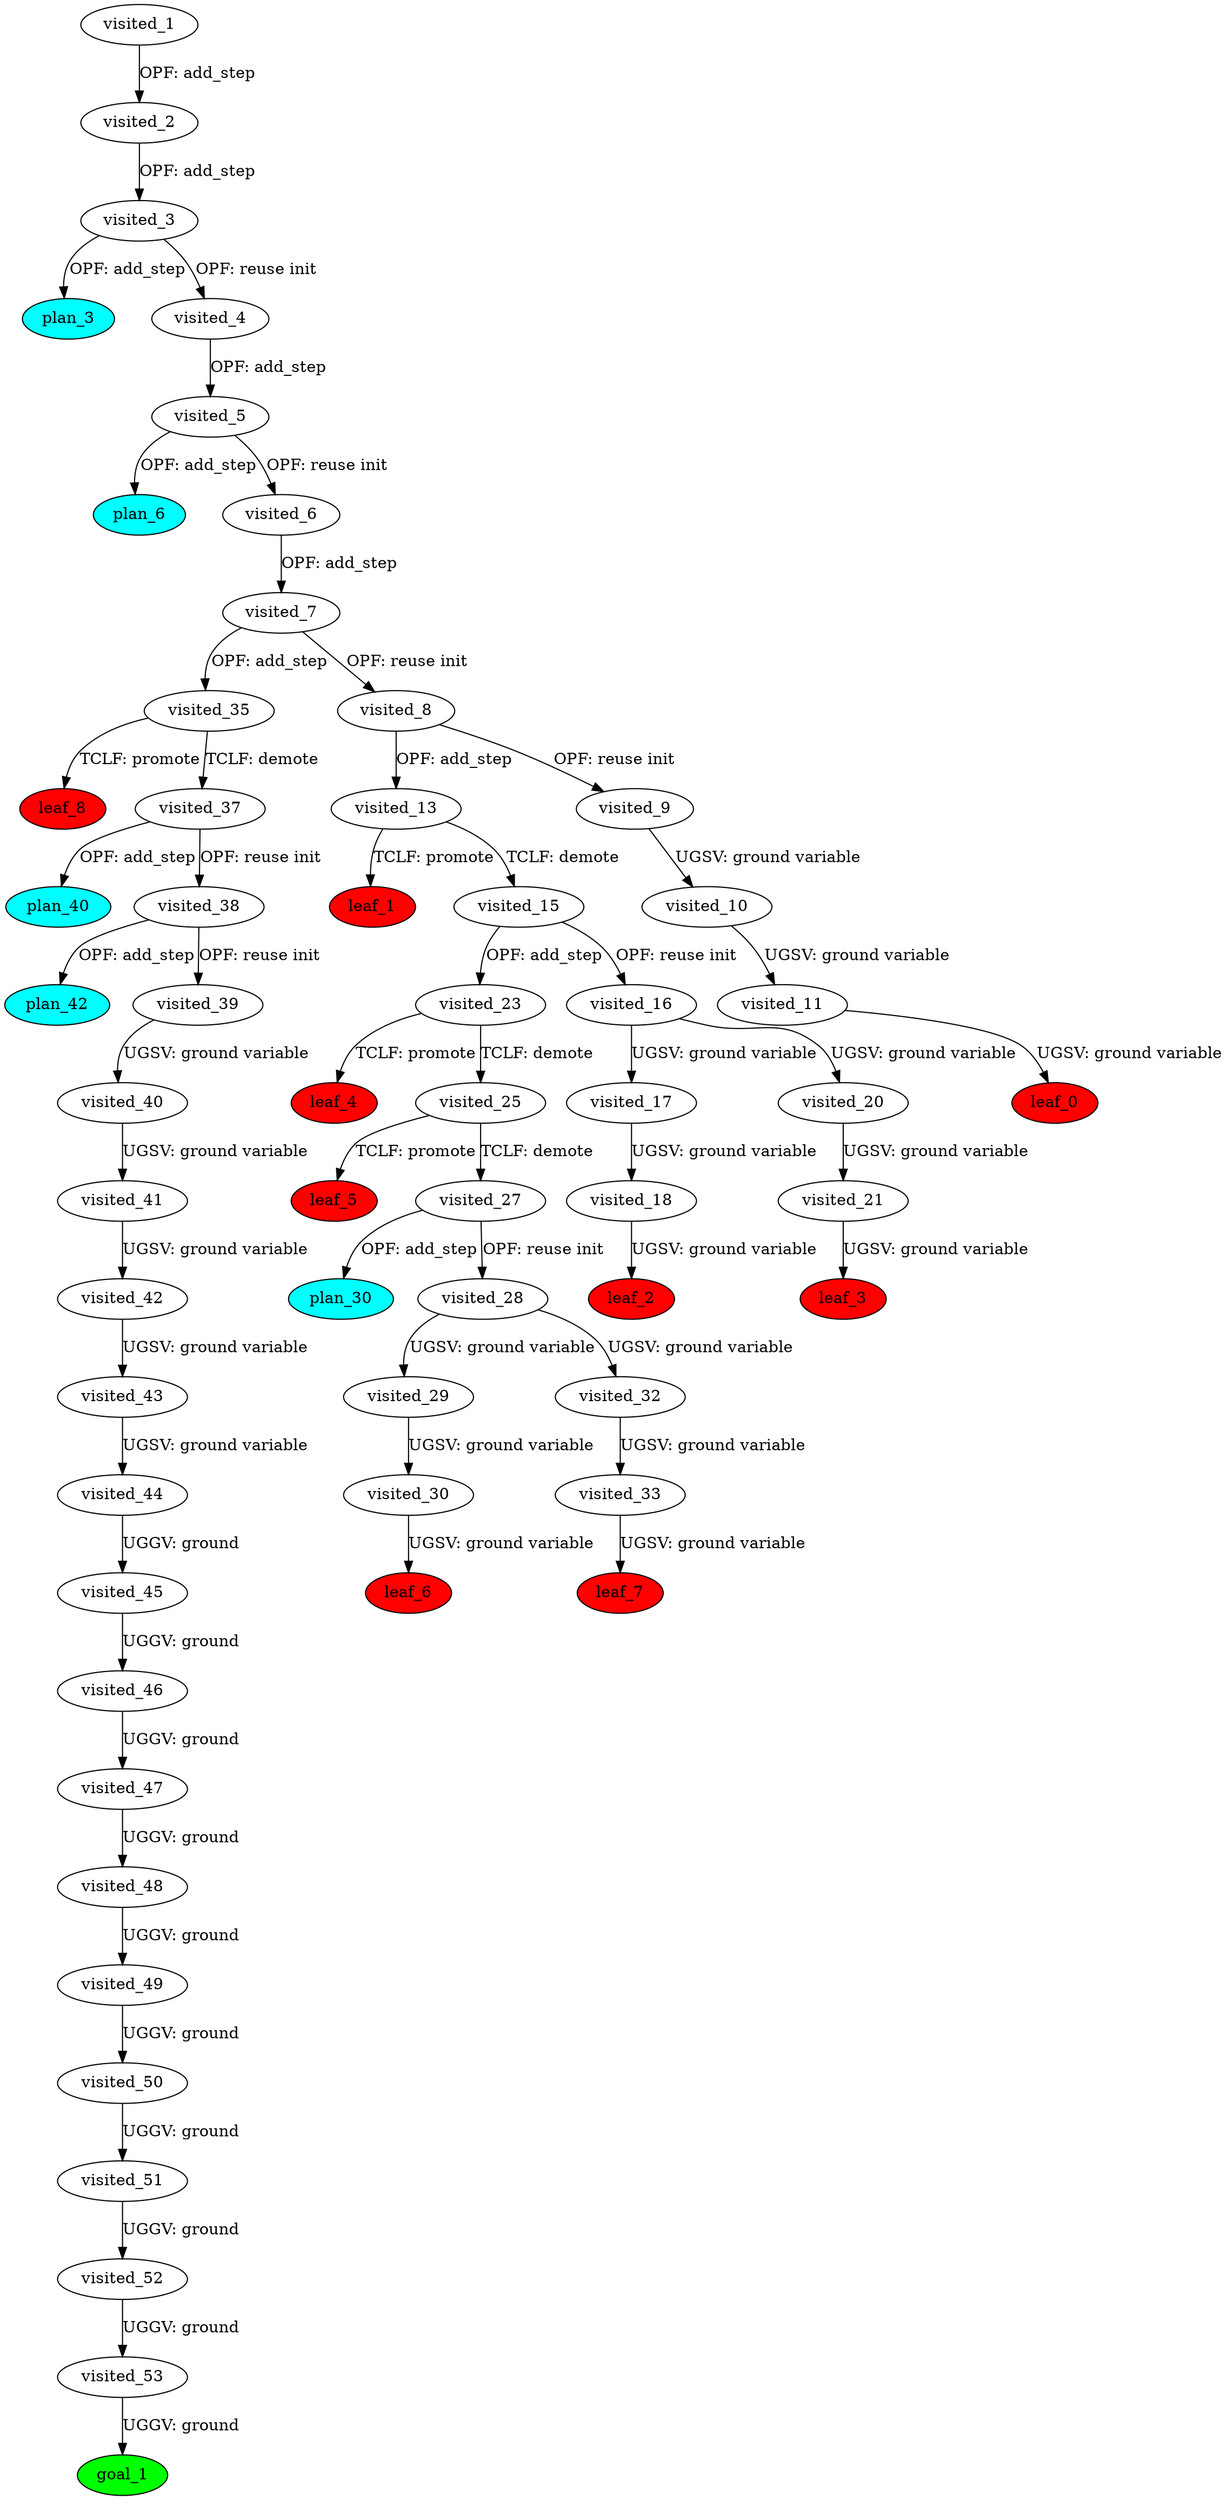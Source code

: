 digraph {
	"a0c1a4a0-cabc-20c9-657a-03835090f738" [label=plan_0 fillcolor=cyan style=filled]
	"a0c1a4a0-cabc-20c9-657a-03835090f738" [label=visited_1 fillcolor=white style=filled]
	"6f985199-a54d-babd-d03c-c7a781227e99" [label=plan_1 fillcolor=cyan style=filled]
	"a0c1a4a0-cabc-20c9-657a-03835090f738" -> "6f985199-a54d-babd-d03c-c7a781227e99" [label="OPF: add_step"]
	"6f985199-a54d-babd-d03c-c7a781227e99" [label=visited_2 fillcolor=white style=filled]
	"639cc24b-3344-069d-3d61-7f6f73e51a80" [label=plan_2 fillcolor=cyan style=filled]
	"6f985199-a54d-babd-d03c-c7a781227e99" -> "639cc24b-3344-069d-3d61-7f6f73e51a80" [label="OPF: add_step"]
	"639cc24b-3344-069d-3d61-7f6f73e51a80" [label=visited_3 fillcolor=white style=filled]
	"23ded05f-3ced-3565-d3b1-f0380e5278bc" [label=plan_3 fillcolor=cyan style=filled]
	"639cc24b-3344-069d-3d61-7f6f73e51a80" -> "23ded05f-3ced-3565-d3b1-f0380e5278bc" [label="OPF: add_step"]
	"bc2cb24d-5129-8d40-ea04-3a419d37e0c2" [label=plan_4 fillcolor=cyan style=filled]
	"639cc24b-3344-069d-3d61-7f6f73e51a80" -> "bc2cb24d-5129-8d40-ea04-3a419d37e0c2" [label="OPF: reuse init"]
	"bc2cb24d-5129-8d40-ea04-3a419d37e0c2" [label=visited_4 fillcolor=white style=filled]
	"b3866da3-f28a-09ed-8685-de335ed2b1bc" [label=plan_5 fillcolor=cyan style=filled]
	"bc2cb24d-5129-8d40-ea04-3a419d37e0c2" -> "b3866da3-f28a-09ed-8685-de335ed2b1bc" [label="OPF: add_step"]
	"b3866da3-f28a-09ed-8685-de335ed2b1bc" [label=visited_5 fillcolor=white style=filled]
	"4c5f7b3f-04c7-06d1-6557-bf412e47d725" [label=plan_6 fillcolor=cyan style=filled]
	"b3866da3-f28a-09ed-8685-de335ed2b1bc" -> "4c5f7b3f-04c7-06d1-6557-bf412e47d725" [label="OPF: add_step"]
	"6223adef-0a40-8b09-1fbf-78549901f2eb" [label=plan_7 fillcolor=cyan style=filled]
	"b3866da3-f28a-09ed-8685-de335ed2b1bc" -> "6223adef-0a40-8b09-1fbf-78549901f2eb" [label="OPF: reuse init"]
	"6223adef-0a40-8b09-1fbf-78549901f2eb" [label=visited_6 fillcolor=white style=filled]
	"cd94e71d-2d59-2e6d-f54f-a9c6eac4d95d" [label=plan_8 fillcolor=cyan style=filled]
	"6223adef-0a40-8b09-1fbf-78549901f2eb" -> "cd94e71d-2d59-2e6d-f54f-a9c6eac4d95d" [label="OPF: add_step"]
	"cd94e71d-2d59-2e6d-f54f-a9c6eac4d95d" [label=visited_7 fillcolor=white style=filled]
	"0e659032-6ab1-b7ad-8575-7d4cab0cef6b" [label=plan_9 fillcolor=cyan style=filled]
	"cd94e71d-2d59-2e6d-f54f-a9c6eac4d95d" -> "0e659032-6ab1-b7ad-8575-7d4cab0cef6b" [label="OPF: add_step"]
	"5ffcee98-1ede-1b5e-fa00-8d7550f55167" [label=plan_10 fillcolor=cyan style=filled]
	"cd94e71d-2d59-2e6d-f54f-a9c6eac4d95d" -> "5ffcee98-1ede-1b5e-fa00-8d7550f55167" [label="OPF: reuse init"]
	"5ffcee98-1ede-1b5e-fa00-8d7550f55167" [label=visited_8 fillcolor=white style=filled]
	"e19bbc4e-ba2f-6ca6-6a0a-b7ba689ddd56" [label=plan_11 fillcolor=cyan style=filled]
	"5ffcee98-1ede-1b5e-fa00-8d7550f55167" -> "e19bbc4e-ba2f-6ca6-6a0a-b7ba689ddd56" [label="OPF: add_step"]
	"353f551f-7b45-b25b-067b-f01e1fb07eb7" [label=plan_12 fillcolor=cyan style=filled]
	"5ffcee98-1ede-1b5e-fa00-8d7550f55167" -> "353f551f-7b45-b25b-067b-f01e1fb07eb7" [label="OPF: reuse init"]
	"353f551f-7b45-b25b-067b-f01e1fb07eb7" [label=visited_9 fillcolor=white style=filled]
	"ba35f14a-3b83-c004-f8b5-2c4f689527ce" [label=plan_13 fillcolor=cyan style=filled]
	"353f551f-7b45-b25b-067b-f01e1fb07eb7" -> "ba35f14a-3b83-c004-f8b5-2c4f689527ce" [label="UGSV: ground variable"]
	"ba35f14a-3b83-c004-f8b5-2c4f689527ce" [label=visited_10 fillcolor=white style=filled]
	"96faff69-e0ec-e936-6195-24da8d4b9caf" [label=plan_14 fillcolor=cyan style=filled]
	"ba35f14a-3b83-c004-f8b5-2c4f689527ce" -> "96faff69-e0ec-e936-6195-24da8d4b9caf" [label="UGSV: ground variable"]
	"96faff69-e0ec-e936-6195-24da8d4b9caf" [label=visited_11 fillcolor=white style=filled]
	"3ad47906-8b9f-aeee-4b6f-1236f4850bd0" [label=plan_15 fillcolor=cyan style=filled]
	"96faff69-e0ec-e936-6195-24da8d4b9caf" -> "3ad47906-8b9f-aeee-4b6f-1236f4850bd0" [label="UGSV: ground variable"]
	"3ad47906-8b9f-aeee-4b6f-1236f4850bd0" [label=visited_12 fillcolor=white style=filled]
	"3ad47906-8b9f-aeee-4b6f-1236f4850bd0" [label=leaf_0 fillcolor=red style=filled]
	"e19bbc4e-ba2f-6ca6-6a0a-b7ba689ddd56" [label=visited_13 fillcolor=white style=filled]
	"3a140300-cc08-73a9-c0b4-a8a8e242f394" [label=plan_16 fillcolor=cyan style=filled]
	"e19bbc4e-ba2f-6ca6-6a0a-b7ba689ddd56" -> "3a140300-cc08-73a9-c0b4-a8a8e242f394" [label="TCLF: promote"]
	"6a4df5dd-6ff9-5246-78fc-5f403c088b2d" [label=plan_17 fillcolor=cyan style=filled]
	"e19bbc4e-ba2f-6ca6-6a0a-b7ba689ddd56" -> "6a4df5dd-6ff9-5246-78fc-5f403c088b2d" [label="TCLF: demote"]
	"3a140300-cc08-73a9-c0b4-a8a8e242f394" [label=visited_14 fillcolor=white style=filled]
	"3a140300-cc08-73a9-c0b4-a8a8e242f394" [label=leaf_1 fillcolor=red style=filled]
	"6a4df5dd-6ff9-5246-78fc-5f403c088b2d" [label=visited_15 fillcolor=white style=filled]
	"b68cb159-90c2-628a-c489-abf16ca10bbe" [label=plan_18 fillcolor=cyan style=filled]
	"6a4df5dd-6ff9-5246-78fc-5f403c088b2d" -> "b68cb159-90c2-628a-c489-abf16ca10bbe" [label="OPF: add_step"]
	"e4952f5d-f4be-d14f-b337-24bb4a160853" [label=plan_19 fillcolor=cyan style=filled]
	"6a4df5dd-6ff9-5246-78fc-5f403c088b2d" -> "e4952f5d-f4be-d14f-b337-24bb4a160853" [label="OPF: reuse init"]
	"e4952f5d-f4be-d14f-b337-24bb4a160853" [label=visited_16 fillcolor=white style=filled]
	"5db0638b-dcdf-f5b7-7364-db4d6169539d" [label=plan_20 fillcolor=cyan style=filled]
	"e4952f5d-f4be-d14f-b337-24bb4a160853" -> "5db0638b-dcdf-f5b7-7364-db4d6169539d" [label="UGSV: ground variable"]
	"cb6ddd37-406a-6426-3421-45953d45c40d" [label=plan_21 fillcolor=cyan style=filled]
	"e4952f5d-f4be-d14f-b337-24bb4a160853" -> "cb6ddd37-406a-6426-3421-45953d45c40d" [label="UGSV: ground variable"]
	"5db0638b-dcdf-f5b7-7364-db4d6169539d" [label=visited_17 fillcolor=white style=filled]
	"0e7e35fb-46f7-1e63-4b6d-dca808861b5f" [label=plan_22 fillcolor=cyan style=filled]
	"5db0638b-dcdf-f5b7-7364-db4d6169539d" -> "0e7e35fb-46f7-1e63-4b6d-dca808861b5f" [label="UGSV: ground variable"]
	"0e7e35fb-46f7-1e63-4b6d-dca808861b5f" [label=visited_18 fillcolor=white style=filled]
	"900e139e-c303-ec2c-7d23-bec30bbea66c" [label=plan_23 fillcolor=cyan style=filled]
	"0e7e35fb-46f7-1e63-4b6d-dca808861b5f" -> "900e139e-c303-ec2c-7d23-bec30bbea66c" [label="UGSV: ground variable"]
	"900e139e-c303-ec2c-7d23-bec30bbea66c" [label=visited_19 fillcolor=white style=filled]
	"900e139e-c303-ec2c-7d23-bec30bbea66c" [label=leaf_2 fillcolor=red style=filled]
	"cb6ddd37-406a-6426-3421-45953d45c40d" [label=visited_20 fillcolor=white style=filled]
	"49529a0e-a50a-c7c5-da72-79d706091714" [label=plan_24 fillcolor=cyan style=filled]
	"cb6ddd37-406a-6426-3421-45953d45c40d" -> "49529a0e-a50a-c7c5-da72-79d706091714" [label="UGSV: ground variable"]
	"49529a0e-a50a-c7c5-da72-79d706091714" [label=visited_21 fillcolor=white style=filled]
	"7c0b8fb0-1172-9ae8-6079-ebcd4a2824d7" [label=plan_25 fillcolor=cyan style=filled]
	"49529a0e-a50a-c7c5-da72-79d706091714" -> "7c0b8fb0-1172-9ae8-6079-ebcd4a2824d7" [label="UGSV: ground variable"]
	"7c0b8fb0-1172-9ae8-6079-ebcd4a2824d7" [label=visited_22 fillcolor=white style=filled]
	"7c0b8fb0-1172-9ae8-6079-ebcd4a2824d7" [label=leaf_3 fillcolor=red style=filled]
	"b68cb159-90c2-628a-c489-abf16ca10bbe" [label=visited_23 fillcolor=white style=filled]
	"e93f7e4e-3cd9-3777-fabd-9bd21b3cdf2b" [label=plan_26 fillcolor=cyan style=filled]
	"b68cb159-90c2-628a-c489-abf16ca10bbe" -> "e93f7e4e-3cd9-3777-fabd-9bd21b3cdf2b" [label="TCLF: promote"]
	"e17b9d34-790c-4b0c-341b-b19fcf058acf" [label=plan_27 fillcolor=cyan style=filled]
	"b68cb159-90c2-628a-c489-abf16ca10bbe" -> "e17b9d34-790c-4b0c-341b-b19fcf058acf" [label="TCLF: demote"]
	"e93f7e4e-3cd9-3777-fabd-9bd21b3cdf2b" [label=visited_24 fillcolor=white style=filled]
	"e93f7e4e-3cd9-3777-fabd-9bd21b3cdf2b" [label=leaf_4 fillcolor=red style=filled]
	"e17b9d34-790c-4b0c-341b-b19fcf058acf" [label=visited_25 fillcolor=white style=filled]
	"e4a05401-ff40-ceee-b73e-0118daa53c0d" [label=plan_28 fillcolor=cyan style=filled]
	"e17b9d34-790c-4b0c-341b-b19fcf058acf" -> "e4a05401-ff40-ceee-b73e-0118daa53c0d" [label="TCLF: promote"]
	"1ca72fab-0cf5-f906-8d74-a6ffe981e3ad" [label=plan_29 fillcolor=cyan style=filled]
	"e17b9d34-790c-4b0c-341b-b19fcf058acf" -> "1ca72fab-0cf5-f906-8d74-a6ffe981e3ad" [label="TCLF: demote"]
	"e4a05401-ff40-ceee-b73e-0118daa53c0d" [label=visited_26 fillcolor=white style=filled]
	"e4a05401-ff40-ceee-b73e-0118daa53c0d" [label=leaf_5 fillcolor=red style=filled]
	"1ca72fab-0cf5-f906-8d74-a6ffe981e3ad" [label=visited_27 fillcolor=white style=filled]
	"5c80db31-b72c-af16-30b7-8ae742f2185e" [label=plan_30 fillcolor=cyan style=filled]
	"1ca72fab-0cf5-f906-8d74-a6ffe981e3ad" -> "5c80db31-b72c-af16-30b7-8ae742f2185e" [label="OPF: add_step"]
	"e8918d13-e8fb-b840-37fb-64ec952359d5" [label=plan_31 fillcolor=cyan style=filled]
	"1ca72fab-0cf5-f906-8d74-a6ffe981e3ad" -> "e8918d13-e8fb-b840-37fb-64ec952359d5" [label="OPF: reuse init"]
	"e8918d13-e8fb-b840-37fb-64ec952359d5" [label=visited_28 fillcolor=white style=filled]
	"e7b4be06-4375-5d31-7825-2734f22e019d" [label=plan_32 fillcolor=cyan style=filled]
	"e8918d13-e8fb-b840-37fb-64ec952359d5" -> "e7b4be06-4375-5d31-7825-2734f22e019d" [label="UGSV: ground variable"]
	"42bc6fcc-690d-392e-dba2-808b664f3803" [label=plan_33 fillcolor=cyan style=filled]
	"e8918d13-e8fb-b840-37fb-64ec952359d5" -> "42bc6fcc-690d-392e-dba2-808b664f3803" [label="UGSV: ground variable"]
	"e7b4be06-4375-5d31-7825-2734f22e019d" [label=visited_29 fillcolor=white style=filled]
	"b031512e-f792-4747-b969-4ba48cdad6e4" [label=plan_34 fillcolor=cyan style=filled]
	"e7b4be06-4375-5d31-7825-2734f22e019d" -> "b031512e-f792-4747-b969-4ba48cdad6e4" [label="UGSV: ground variable"]
	"b031512e-f792-4747-b969-4ba48cdad6e4" [label=visited_30 fillcolor=white style=filled]
	"4f7a518c-91f8-6dc2-5ddb-aab72f2acefa" [label=plan_35 fillcolor=cyan style=filled]
	"b031512e-f792-4747-b969-4ba48cdad6e4" -> "4f7a518c-91f8-6dc2-5ddb-aab72f2acefa" [label="UGSV: ground variable"]
	"4f7a518c-91f8-6dc2-5ddb-aab72f2acefa" [label=visited_31 fillcolor=white style=filled]
	"4f7a518c-91f8-6dc2-5ddb-aab72f2acefa" [label=leaf_6 fillcolor=red style=filled]
	"42bc6fcc-690d-392e-dba2-808b664f3803" [label=visited_32 fillcolor=white style=filled]
	"955009af-f090-a66a-c640-89a59d554ba5" [label=plan_36 fillcolor=cyan style=filled]
	"42bc6fcc-690d-392e-dba2-808b664f3803" -> "955009af-f090-a66a-c640-89a59d554ba5" [label="UGSV: ground variable"]
	"955009af-f090-a66a-c640-89a59d554ba5" [label=visited_33 fillcolor=white style=filled]
	"2c0ed36d-1fe9-1e99-30a3-c1cb1b4630ce" [label=plan_37 fillcolor=cyan style=filled]
	"955009af-f090-a66a-c640-89a59d554ba5" -> "2c0ed36d-1fe9-1e99-30a3-c1cb1b4630ce" [label="UGSV: ground variable"]
	"2c0ed36d-1fe9-1e99-30a3-c1cb1b4630ce" [label=visited_34 fillcolor=white style=filled]
	"2c0ed36d-1fe9-1e99-30a3-c1cb1b4630ce" [label=leaf_7 fillcolor=red style=filled]
	"0e659032-6ab1-b7ad-8575-7d4cab0cef6b" [label=visited_35 fillcolor=white style=filled]
	"18919b71-1c9e-6471-b979-7ce659afdb29" [label=plan_38 fillcolor=cyan style=filled]
	"0e659032-6ab1-b7ad-8575-7d4cab0cef6b" -> "18919b71-1c9e-6471-b979-7ce659afdb29" [label="TCLF: promote"]
	"5d28e764-87ca-04e2-35e0-f23c50c1fa83" [label=plan_39 fillcolor=cyan style=filled]
	"0e659032-6ab1-b7ad-8575-7d4cab0cef6b" -> "5d28e764-87ca-04e2-35e0-f23c50c1fa83" [label="TCLF: demote"]
	"18919b71-1c9e-6471-b979-7ce659afdb29" [label=visited_36 fillcolor=white style=filled]
	"18919b71-1c9e-6471-b979-7ce659afdb29" [label=leaf_8 fillcolor=red style=filled]
	"5d28e764-87ca-04e2-35e0-f23c50c1fa83" [label=visited_37 fillcolor=white style=filled]
	"0a81a7dc-64e6-ca66-3030-a104c47ee500" [label=plan_40 fillcolor=cyan style=filled]
	"5d28e764-87ca-04e2-35e0-f23c50c1fa83" -> "0a81a7dc-64e6-ca66-3030-a104c47ee500" [label="OPF: add_step"]
	"5efcfcce-7ed6-ca7f-578d-b81e9ab183dd" [label=plan_41 fillcolor=cyan style=filled]
	"5d28e764-87ca-04e2-35e0-f23c50c1fa83" -> "5efcfcce-7ed6-ca7f-578d-b81e9ab183dd" [label="OPF: reuse init"]
	"5efcfcce-7ed6-ca7f-578d-b81e9ab183dd" [label=visited_38 fillcolor=white style=filled]
	"f69081c4-297a-9614-2b23-f8c20f6a0266" [label=plan_42 fillcolor=cyan style=filled]
	"5efcfcce-7ed6-ca7f-578d-b81e9ab183dd" -> "f69081c4-297a-9614-2b23-f8c20f6a0266" [label="OPF: add_step"]
	"43987b08-57ca-88d8-5f8b-9948c1e008f9" [label=plan_43 fillcolor=cyan style=filled]
	"5efcfcce-7ed6-ca7f-578d-b81e9ab183dd" -> "43987b08-57ca-88d8-5f8b-9948c1e008f9" [label="OPF: reuse init"]
	"43987b08-57ca-88d8-5f8b-9948c1e008f9" [label=visited_39 fillcolor=white style=filled]
	"2818b4e4-7874-bc52-bda6-0360ba56fe5c" [label=plan_44 fillcolor=cyan style=filled]
	"43987b08-57ca-88d8-5f8b-9948c1e008f9" -> "2818b4e4-7874-bc52-bda6-0360ba56fe5c" [label="UGSV: ground variable"]
	"2818b4e4-7874-bc52-bda6-0360ba56fe5c" [label=visited_40 fillcolor=white style=filled]
	"02bfcee5-789f-930e-9a20-b3a3ebdf6f72" [label=plan_45 fillcolor=cyan style=filled]
	"2818b4e4-7874-bc52-bda6-0360ba56fe5c" -> "02bfcee5-789f-930e-9a20-b3a3ebdf6f72" [label="UGSV: ground variable"]
	"02bfcee5-789f-930e-9a20-b3a3ebdf6f72" [label=visited_41 fillcolor=white style=filled]
	"3acc7053-f695-b070-a8f3-f9da3a8f898a" [label=plan_46 fillcolor=cyan style=filled]
	"02bfcee5-789f-930e-9a20-b3a3ebdf6f72" -> "3acc7053-f695-b070-a8f3-f9da3a8f898a" [label="UGSV: ground variable"]
	"3acc7053-f695-b070-a8f3-f9da3a8f898a" [label=visited_42 fillcolor=white style=filled]
	"b9122762-c6a2-4705-1dae-e089ecde0268" [label=plan_47 fillcolor=cyan style=filled]
	"3acc7053-f695-b070-a8f3-f9da3a8f898a" -> "b9122762-c6a2-4705-1dae-e089ecde0268" [label="UGSV: ground variable"]
	"b9122762-c6a2-4705-1dae-e089ecde0268" [label=visited_43 fillcolor=white style=filled]
	"bd0d0f82-b814-6e26-333b-952bf0dd5ac9" [label=plan_48 fillcolor=cyan style=filled]
	"b9122762-c6a2-4705-1dae-e089ecde0268" -> "bd0d0f82-b814-6e26-333b-952bf0dd5ac9" [label="UGSV: ground variable"]
	"bd0d0f82-b814-6e26-333b-952bf0dd5ac9" [label=visited_44 fillcolor=white style=filled]
	"a661870f-e878-fc54-89b4-a25fdf3a2c8e" [label=plan_49 fillcolor=cyan style=filled]
	"bd0d0f82-b814-6e26-333b-952bf0dd5ac9" -> "a661870f-e878-fc54-89b4-a25fdf3a2c8e" [label="UGGV: ground"]
	"a661870f-e878-fc54-89b4-a25fdf3a2c8e" [label=visited_45 fillcolor=white style=filled]
	"edcd04b4-7ca0-c9e9-42d3-ee7f706827ef" [label=plan_50 fillcolor=cyan style=filled]
	"a661870f-e878-fc54-89b4-a25fdf3a2c8e" -> "edcd04b4-7ca0-c9e9-42d3-ee7f706827ef" [label="UGGV: ground"]
	"edcd04b4-7ca0-c9e9-42d3-ee7f706827ef" [label=visited_46 fillcolor=white style=filled]
	"54cb82c0-51e3-7fe8-1c39-5f12f273059f" [label=plan_51 fillcolor=cyan style=filled]
	"edcd04b4-7ca0-c9e9-42d3-ee7f706827ef" -> "54cb82c0-51e3-7fe8-1c39-5f12f273059f" [label="UGGV: ground"]
	"54cb82c0-51e3-7fe8-1c39-5f12f273059f" [label=visited_47 fillcolor=white style=filled]
	"94a2d608-e3c6-cf19-9d7e-2bb6806b82cb" [label=plan_52 fillcolor=cyan style=filled]
	"54cb82c0-51e3-7fe8-1c39-5f12f273059f" -> "94a2d608-e3c6-cf19-9d7e-2bb6806b82cb" [label="UGGV: ground"]
	"94a2d608-e3c6-cf19-9d7e-2bb6806b82cb" [label=visited_48 fillcolor=white style=filled]
	"e76c1f56-d6fd-dc41-2f52-e9eec053f283" [label=plan_53 fillcolor=cyan style=filled]
	"94a2d608-e3c6-cf19-9d7e-2bb6806b82cb" -> "e76c1f56-d6fd-dc41-2f52-e9eec053f283" [label="UGGV: ground"]
	"e76c1f56-d6fd-dc41-2f52-e9eec053f283" [label=visited_49 fillcolor=white style=filled]
	"0d1d2842-e1a5-7755-4659-0e765a4dfdfc" [label=plan_54 fillcolor=cyan style=filled]
	"e76c1f56-d6fd-dc41-2f52-e9eec053f283" -> "0d1d2842-e1a5-7755-4659-0e765a4dfdfc" [label="UGGV: ground"]
	"0d1d2842-e1a5-7755-4659-0e765a4dfdfc" [label=visited_50 fillcolor=white style=filled]
	"bd5196e0-4809-29fd-6ea6-adb52fb43193" [label=plan_55 fillcolor=cyan style=filled]
	"0d1d2842-e1a5-7755-4659-0e765a4dfdfc" -> "bd5196e0-4809-29fd-6ea6-adb52fb43193" [label="UGGV: ground"]
	"bd5196e0-4809-29fd-6ea6-adb52fb43193" [label=visited_51 fillcolor=white style=filled]
	"ae1e0ed5-d10a-8928-75b1-bd7424a765b6" [label=plan_56 fillcolor=cyan style=filled]
	"bd5196e0-4809-29fd-6ea6-adb52fb43193" -> "ae1e0ed5-d10a-8928-75b1-bd7424a765b6" [label="UGGV: ground"]
	"ae1e0ed5-d10a-8928-75b1-bd7424a765b6" [label=visited_52 fillcolor=white style=filled]
	"6c708652-816a-1579-d59e-bc89173e8d26" [label=plan_57 fillcolor=cyan style=filled]
	"ae1e0ed5-d10a-8928-75b1-bd7424a765b6" -> "6c708652-816a-1579-d59e-bc89173e8d26" [label="UGGV: ground"]
	"6c708652-816a-1579-d59e-bc89173e8d26" [label=visited_53 fillcolor=white style=filled]
	"487d24fd-1c2c-096c-e3d1-08254380fcd2" [label=plan_58 fillcolor=cyan style=filled]
	"6c708652-816a-1579-d59e-bc89173e8d26" -> "487d24fd-1c2c-096c-e3d1-08254380fcd2" [label="UGGV: ground"]
	"487d24fd-1c2c-096c-e3d1-08254380fcd2" [label=visited_54 fillcolor=white style=filled]
	"487d24fd-1c2c-096c-e3d1-08254380fcd2" [label=goal_1 fillcolor=green style=filled]
}
